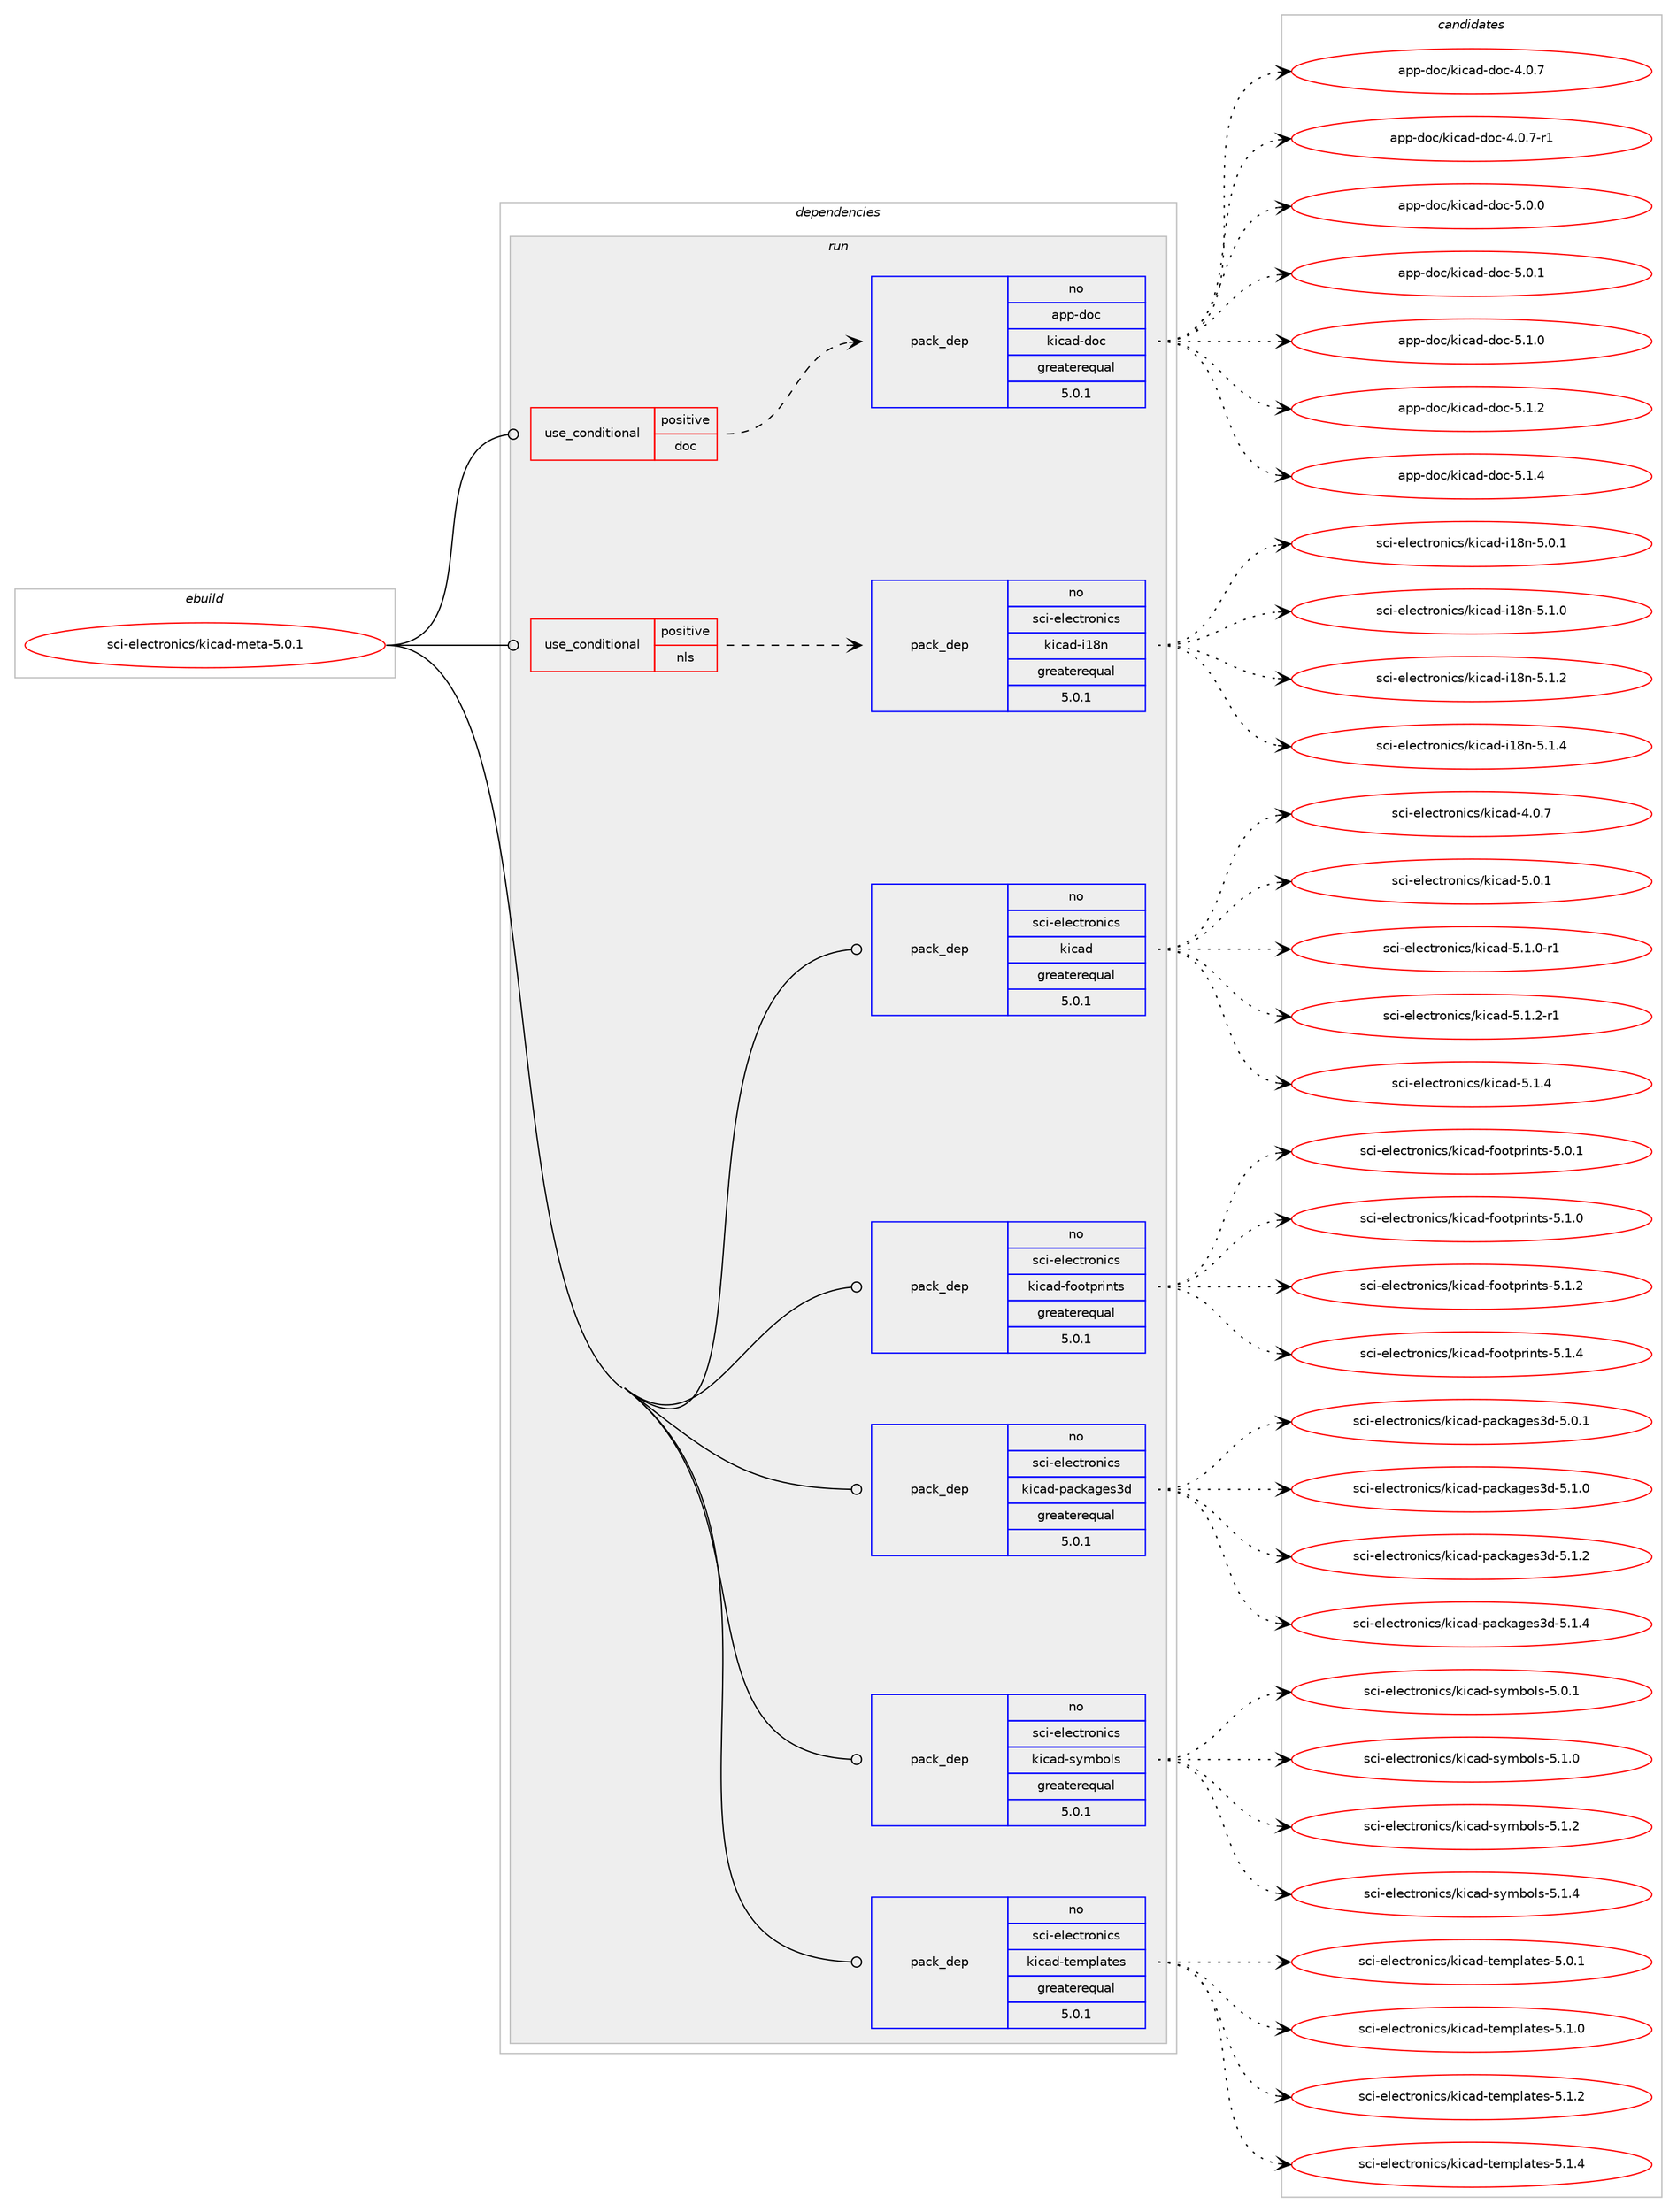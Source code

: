 digraph prolog {

# *************
# Graph options
# *************

newrank=true;
concentrate=true;
compound=true;
graph [rankdir=LR,fontname=Helvetica,fontsize=10,ranksep=1.5];#, ranksep=2.5, nodesep=0.2];
edge  [arrowhead=vee];
node  [fontname=Helvetica,fontsize=10];

# **********
# The ebuild
# **********

subgraph cluster_leftcol {
color=gray;
rank=same;
label=<<i>ebuild</i>>;
id [label="sci-electronics/kicad-meta-5.0.1", color=red, width=4, href="../sci-electronics/kicad-meta-5.0.1.svg"];
}

# ****************
# The dependencies
# ****************

subgraph cluster_midcol {
color=gray;
label=<<i>dependencies</i>>;
subgraph cluster_compile {
fillcolor="#eeeeee";
style=filled;
label=<<i>compile</i>>;
}
subgraph cluster_compileandrun {
fillcolor="#eeeeee";
style=filled;
label=<<i>compile and run</i>>;
}
subgraph cluster_run {
fillcolor="#eeeeee";
style=filled;
label=<<i>run</i>>;
subgraph cond45 {
dependency381 [label=<<TABLE BORDER="0" CELLBORDER="1" CELLSPACING="0" CELLPADDING="4"><TR><TD ROWSPAN="3" CELLPADDING="10">use_conditional</TD></TR><TR><TD>positive</TD></TR><TR><TD>doc</TD></TR></TABLE>>, shape=none, color=red];
subgraph pack333 {
dependency382 [label=<<TABLE BORDER="0" CELLBORDER="1" CELLSPACING="0" CELLPADDING="4" WIDTH="220"><TR><TD ROWSPAN="6" CELLPADDING="30">pack_dep</TD></TR><TR><TD WIDTH="110">no</TD></TR><TR><TD>app-doc</TD></TR><TR><TD>kicad-doc</TD></TR><TR><TD>greaterequal</TD></TR><TR><TD>5.0.1</TD></TR></TABLE>>, shape=none, color=blue];
}
dependency381:e -> dependency382:w [weight=20,style="dashed",arrowhead="vee"];
}
id:e -> dependency381:w [weight=20,style="solid",arrowhead="odot"];
subgraph cond46 {
dependency383 [label=<<TABLE BORDER="0" CELLBORDER="1" CELLSPACING="0" CELLPADDING="4"><TR><TD ROWSPAN="3" CELLPADDING="10">use_conditional</TD></TR><TR><TD>positive</TD></TR><TR><TD>nls</TD></TR></TABLE>>, shape=none, color=red];
subgraph pack334 {
dependency384 [label=<<TABLE BORDER="0" CELLBORDER="1" CELLSPACING="0" CELLPADDING="4" WIDTH="220"><TR><TD ROWSPAN="6" CELLPADDING="30">pack_dep</TD></TR><TR><TD WIDTH="110">no</TD></TR><TR><TD>sci-electronics</TD></TR><TR><TD>kicad-i18n</TD></TR><TR><TD>greaterequal</TD></TR><TR><TD>5.0.1</TD></TR></TABLE>>, shape=none, color=blue];
}
dependency383:e -> dependency384:w [weight=20,style="dashed",arrowhead="vee"];
}
id:e -> dependency383:w [weight=20,style="solid",arrowhead="odot"];
subgraph pack335 {
dependency385 [label=<<TABLE BORDER="0" CELLBORDER="1" CELLSPACING="0" CELLPADDING="4" WIDTH="220"><TR><TD ROWSPAN="6" CELLPADDING="30">pack_dep</TD></TR><TR><TD WIDTH="110">no</TD></TR><TR><TD>sci-electronics</TD></TR><TR><TD>kicad</TD></TR><TR><TD>greaterequal</TD></TR><TR><TD>5.0.1</TD></TR></TABLE>>, shape=none, color=blue];
}
id:e -> dependency385:w [weight=20,style="solid",arrowhead="odot"];
subgraph pack336 {
dependency386 [label=<<TABLE BORDER="0" CELLBORDER="1" CELLSPACING="0" CELLPADDING="4" WIDTH="220"><TR><TD ROWSPAN="6" CELLPADDING="30">pack_dep</TD></TR><TR><TD WIDTH="110">no</TD></TR><TR><TD>sci-electronics</TD></TR><TR><TD>kicad-footprints</TD></TR><TR><TD>greaterequal</TD></TR><TR><TD>5.0.1</TD></TR></TABLE>>, shape=none, color=blue];
}
id:e -> dependency386:w [weight=20,style="solid",arrowhead="odot"];
subgraph pack337 {
dependency387 [label=<<TABLE BORDER="0" CELLBORDER="1" CELLSPACING="0" CELLPADDING="4" WIDTH="220"><TR><TD ROWSPAN="6" CELLPADDING="30">pack_dep</TD></TR><TR><TD WIDTH="110">no</TD></TR><TR><TD>sci-electronics</TD></TR><TR><TD>kicad-packages3d</TD></TR><TR><TD>greaterequal</TD></TR><TR><TD>5.0.1</TD></TR></TABLE>>, shape=none, color=blue];
}
id:e -> dependency387:w [weight=20,style="solid",arrowhead="odot"];
subgraph pack338 {
dependency388 [label=<<TABLE BORDER="0" CELLBORDER="1" CELLSPACING="0" CELLPADDING="4" WIDTH="220"><TR><TD ROWSPAN="6" CELLPADDING="30">pack_dep</TD></TR><TR><TD WIDTH="110">no</TD></TR><TR><TD>sci-electronics</TD></TR><TR><TD>kicad-symbols</TD></TR><TR><TD>greaterequal</TD></TR><TR><TD>5.0.1</TD></TR></TABLE>>, shape=none, color=blue];
}
id:e -> dependency388:w [weight=20,style="solid",arrowhead="odot"];
subgraph pack339 {
dependency389 [label=<<TABLE BORDER="0" CELLBORDER="1" CELLSPACING="0" CELLPADDING="4" WIDTH="220"><TR><TD ROWSPAN="6" CELLPADDING="30">pack_dep</TD></TR><TR><TD WIDTH="110">no</TD></TR><TR><TD>sci-electronics</TD></TR><TR><TD>kicad-templates</TD></TR><TR><TD>greaterequal</TD></TR><TR><TD>5.0.1</TD></TR></TABLE>>, shape=none, color=blue];
}
id:e -> dependency389:w [weight=20,style="solid",arrowhead="odot"];
}
}

# **************
# The candidates
# **************

subgraph cluster_choices {
rank=same;
color=gray;
label=<<i>candidates</i>>;

subgraph choice333 {
color=black;
nodesep=1;
choice9711211245100111994710710599971004510011199455246484655 [label="app-doc/kicad-doc-4.0.7", color=red, width=4,href="../app-doc/kicad-doc-4.0.7.svg"];
choice97112112451001119947107105999710045100111994552464846554511449 [label="app-doc/kicad-doc-4.0.7-r1", color=red, width=4,href="../app-doc/kicad-doc-4.0.7-r1.svg"];
choice9711211245100111994710710599971004510011199455346484648 [label="app-doc/kicad-doc-5.0.0", color=red, width=4,href="../app-doc/kicad-doc-5.0.0.svg"];
choice9711211245100111994710710599971004510011199455346484649 [label="app-doc/kicad-doc-5.0.1", color=red, width=4,href="../app-doc/kicad-doc-5.0.1.svg"];
choice9711211245100111994710710599971004510011199455346494648 [label="app-doc/kicad-doc-5.1.0", color=red, width=4,href="../app-doc/kicad-doc-5.1.0.svg"];
choice9711211245100111994710710599971004510011199455346494650 [label="app-doc/kicad-doc-5.1.2", color=red, width=4,href="../app-doc/kicad-doc-5.1.2.svg"];
choice9711211245100111994710710599971004510011199455346494652 [label="app-doc/kicad-doc-5.1.4", color=red, width=4,href="../app-doc/kicad-doc-5.1.4.svg"];
dependency382:e -> choice9711211245100111994710710599971004510011199455246484655:w [style=dotted,weight="100"];
dependency382:e -> choice97112112451001119947107105999710045100111994552464846554511449:w [style=dotted,weight="100"];
dependency382:e -> choice9711211245100111994710710599971004510011199455346484648:w [style=dotted,weight="100"];
dependency382:e -> choice9711211245100111994710710599971004510011199455346484649:w [style=dotted,weight="100"];
dependency382:e -> choice9711211245100111994710710599971004510011199455346494648:w [style=dotted,weight="100"];
dependency382:e -> choice9711211245100111994710710599971004510011199455346494650:w [style=dotted,weight="100"];
dependency382:e -> choice9711211245100111994710710599971004510011199455346494652:w [style=dotted,weight="100"];
}
subgraph choice334 {
color=black;
nodesep=1;
choice11599105451011081019911611411111010599115471071059997100451054956110455346484649 [label="sci-electronics/kicad-i18n-5.0.1", color=red, width=4,href="../sci-electronics/kicad-i18n-5.0.1.svg"];
choice11599105451011081019911611411111010599115471071059997100451054956110455346494648 [label="sci-electronics/kicad-i18n-5.1.0", color=red, width=4,href="../sci-electronics/kicad-i18n-5.1.0.svg"];
choice11599105451011081019911611411111010599115471071059997100451054956110455346494650 [label="sci-electronics/kicad-i18n-5.1.2", color=red, width=4,href="../sci-electronics/kicad-i18n-5.1.2.svg"];
choice11599105451011081019911611411111010599115471071059997100451054956110455346494652 [label="sci-electronics/kicad-i18n-5.1.4", color=red, width=4,href="../sci-electronics/kicad-i18n-5.1.4.svg"];
dependency384:e -> choice11599105451011081019911611411111010599115471071059997100451054956110455346484649:w [style=dotted,weight="100"];
dependency384:e -> choice11599105451011081019911611411111010599115471071059997100451054956110455346494648:w [style=dotted,weight="100"];
dependency384:e -> choice11599105451011081019911611411111010599115471071059997100451054956110455346494650:w [style=dotted,weight="100"];
dependency384:e -> choice11599105451011081019911611411111010599115471071059997100451054956110455346494652:w [style=dotted,weight="100"];
}
subgraph choice335 {
color=black;
nodesep=1;
choice11599105451011081019911611411111010599115471071059997100455246484655 [label="sci-electronics/kicad-4.0.7", color=red, width=4,href="../sci-electronics/kicad-4.0.7.svg"];
choice11599105451011081019911611411111010599115471071059997100455346484649 [label="sci-electronics/kicad-5.0.1", color=red, width=4,href="../sci-electronics/kicad-5.0.1.svg"];
choice115991054510110810199116114111110105991154710710599971004553464946484511449 [label="sci-electronics/kicad-5.1.0-r1", color=red, width=4,href="../sci-electronics/kicad-5.1.0-r1.svg"];
choice115991054510110810199116114111110105991154710710599971004553464946504511449 [label="sci-electronics/kicad-5.1.2-r1", color=red, width=4,href="../sci-electronics/kicad-5.1.2-r1.svg"];
choice11599105451011081019911611411111010599115471071059997100455346494652 [label="sci-electronics/kicad-5.1.4", color=red, width=4,href="../sci-electronics/kicad-5.1.4.svg"];
dependency385:e -> choice11599105451011081019911611411111010599115471071059997100455246484655:w [style=dotted,weight="100"];
dependency385:e -> choice11599105451011081019911611411111010599115471071059997100455346484649:w [style=dotted,weight="100"];
dependency385:e -> choice115991054510110810199116114111110105991154710710599971004553464946484511449:w [style=dotted,weight="100"];
dependency385:e -> choice115991054510110810199116114111110105991154710710599971004553464946504511449:w [style=dotted,weight="100"];
dependency385:e -> choice11599105451011081019911611411111010599115471071059997100455346494652:w [style=dotted,weight="100"];
}
subgraph choice336 {
color=black;
nodesep=1;
choice1159910545101108101991161141111101059911547107105999710045102111111116112114105110116115455346484649 [label="sci-electronics/kicad-footprints-5.0.1", color=red, width=4,href="../sci-electronics/kicad-footprints-5.0.1.svg"];
choice1159910545101108101991161141111101059911547107105999710045102111111116112114105110116115455346494648 [label="sci-electronics/kicad-footprints-5.1.0", color=red, width=4,href="../sci-electronics/kicad-footprints-5.1.0.svg"];
choice1159910545101108101991161141111101059911547107105999710045102111111116112114105110116115455346494650 [label="sci-electronics/kicad-footprints-5.1.2", color=red, width=4,href="../sci-electronics/kicad-footprints-5.1.2.svg"];
choice1159910545101108101991161141111101059911547107105999710045102111111116112114105110116115455346494652 [label="sci-electronics/kicad-footprints-5.1.4", color=red, width=4,href="../sci-electronics/kicad-footprints-5.1.4.svg"];
dependency386:e -> choice1159910545101108101991161141111101059911547107105999710045102111111116112114105110116115455346484649:w [style=dotted,weight="100"];
dependency386:e -> choice1159910545101108101991161141111101059911547107105999710045102111111116112114105110116115455346494648:w [style=dotted,weight="100"];
dependency386:e -> choice1159910545101108101991161141111101059911547107105999710045102111111116112114105110116115455346494650:w [style=dotted,weight="100"];
dependency386:e -> choice1159910545101108101991161141111101059911547107105999710045102111111116112114105110116115455346494652:w [style=dotted,weight="100"];
}
subgraph choice337 {
color=black;
nodesep=1;
choice115991054510110810199116114111110105991154710710599971004511297991079710310111551100455346484649 [label="sci-electronics/kicad-packages3d-5.0.1", color=red, width=4,href="../sci-electronics/kicad-packages3d-5.0.1.svg"];
choice115991054510110810199116114111110105991154710710599971004511297991079710310111551100455346494648 [label="sci-electronics/kicad-packages3d-5.1.0", color=red, width=4,href="../sci-electronics/kicad-packages3d-5.1.0.svg"];
choice115991054510110810199116114111110105991154710710599971004511297991079710310111551100455346494650 [label="sci-electronics/kicad-packages3d-5.1.2", color=red, width=4,href="../sci-electronics/kicad-packages3d-5.1.2.svg"];
choice115991054510110810199116114111110105991154710710599971004511297991079710310111551100455346494652 [label="sci-electronics/kicad-packages3d-5.1.4", color=red, width=4,href="../sci-electronics/kicad-packages3d-5.1.4.svg"];
dependency387:e -> choice115991054510110810199116114111110105991154710710599971004511297991079710310111551100455346484649:w [style=dotted,weight="100"];
dependency387:e -> choice115991054510110810199116114111110105991154710710599971004511297991079710310111551100455346494648:w [style=dotted,weight="100"];
dependency387:e -> choice115991054510110810199116114111110105991154710710599971004511297991079710310111551100455346494650:w [style=dotted,weight="100"];
dependency387:e -> choice115991054510110810199116114111110105991154710710599971004511297991079710310111551100455346494652:w [style=dotted,weight="100"];
}
subgraph choice338 {
color=black;
nodesep=1;
choice115991054510110810199116114111110105991154710710599971004511512110998111108115455346484649 [label="sci-electronics/kicad-symbols-5.0.1", color=red, width=4,href="../sci-electronics/kicad-symbols-5.0.1.svg"];
choice115991054510110810199116114111110105991154710710599971004511512110998111108115455346494648 [label="sci-electronics/kicad-symbols-5.1.0", color=red, width=4,href="../sci-electronics/kicad-symbols-5.1.0.svg"];
choice115991054510110810199116114111110105991154710710599971004511512110998111108115455346494650 [label="sci-electronics/kicad-symbols-5.1.2", color=red, width=4,href="../sci-electronics/kicad-symbols-5.1.2.svg"];
choice115991054510110810199116114111110105991154710710599971004511512110998111108115455346494652 [label="sci-electronics/kicad-symbols-5.1.4", color=red, width=4,href="../sci-electronics/kicad-symbols-5.1.4.svg"];
dependency388:e -> choice115991054510110810199116114111110105991154710710599971004511512110998111108115455346484649:w [style=dotted,weight="100"];
dependency388:e -> choice115991054510110810199116114111110105991154710710599971004511512110998111108115455346494648:w [style=dotted,weight="100"];
dependency388:e -> choice115991054510110810199116114111110105991154710710599971004511512110998111108115455346494650:w [style=dotted,weight="100"];
dependency388:e -> choice115991054510110810199116114111110105991154710710599971004511512110998111108115455346494652:w [style=dotted,weight="100"];
}
subgraph choice339 {
color=black;
nodesep=1;
choice115991054510110810199116114111110105991154710710599971004511610110911210897116101115455346484649 [label="sci-electronics/kicad-templates-5.0.1", color=red, width=4,href="../sci-electronics/kicad-templates-5.0.1.svg"];
choice115991054510110810199116114111110105991154710710599971004511610110911210897116101115455346494648 [label="sci-electronics/kicad-templates-5.1.0", color=red, width=4,href="../sci-electronics/kicad-templates-5.1.0.svg"];
choice115991054510110810199116114111110105991154710710599971004511610110911210897116101115455346494650 [label="sci-electronics/kicad-templates-5.1.2", color=red, width=4,href="../sci-electronics/kicad-templates-5.1.2.svg"];
choice115991054510110810199116114111110105991154710710599971004511610110911210897116101115455346494652 [label="sci-electronics/kicad-templates-5.1.4", color=red, width=4,href="../sci-electronics/kicad-templates-5.1.4.svg"];
dependency389:e -> choice115991054510110810199116114111110105991154710710599971004511610110911210897116101115455346484649:w [style=dotted,weight="100"];
dependency389:e -> choice115991054510110810199116114111110105991154710710599971004511610110911210897116101115455346494648:w [style=dotted,weight="100"];
dependency389:e -> choice115991054510110810199116114111110105991154710710599971004511610110911210897116101115455346494650:w [style=dotted,weight="100"];
dependency389:e -> choice115991054510110810199116114111110105991154710710599971004511610110911210897116101115455346494652:w [style=dotted,weight="100"];
}
}

}
